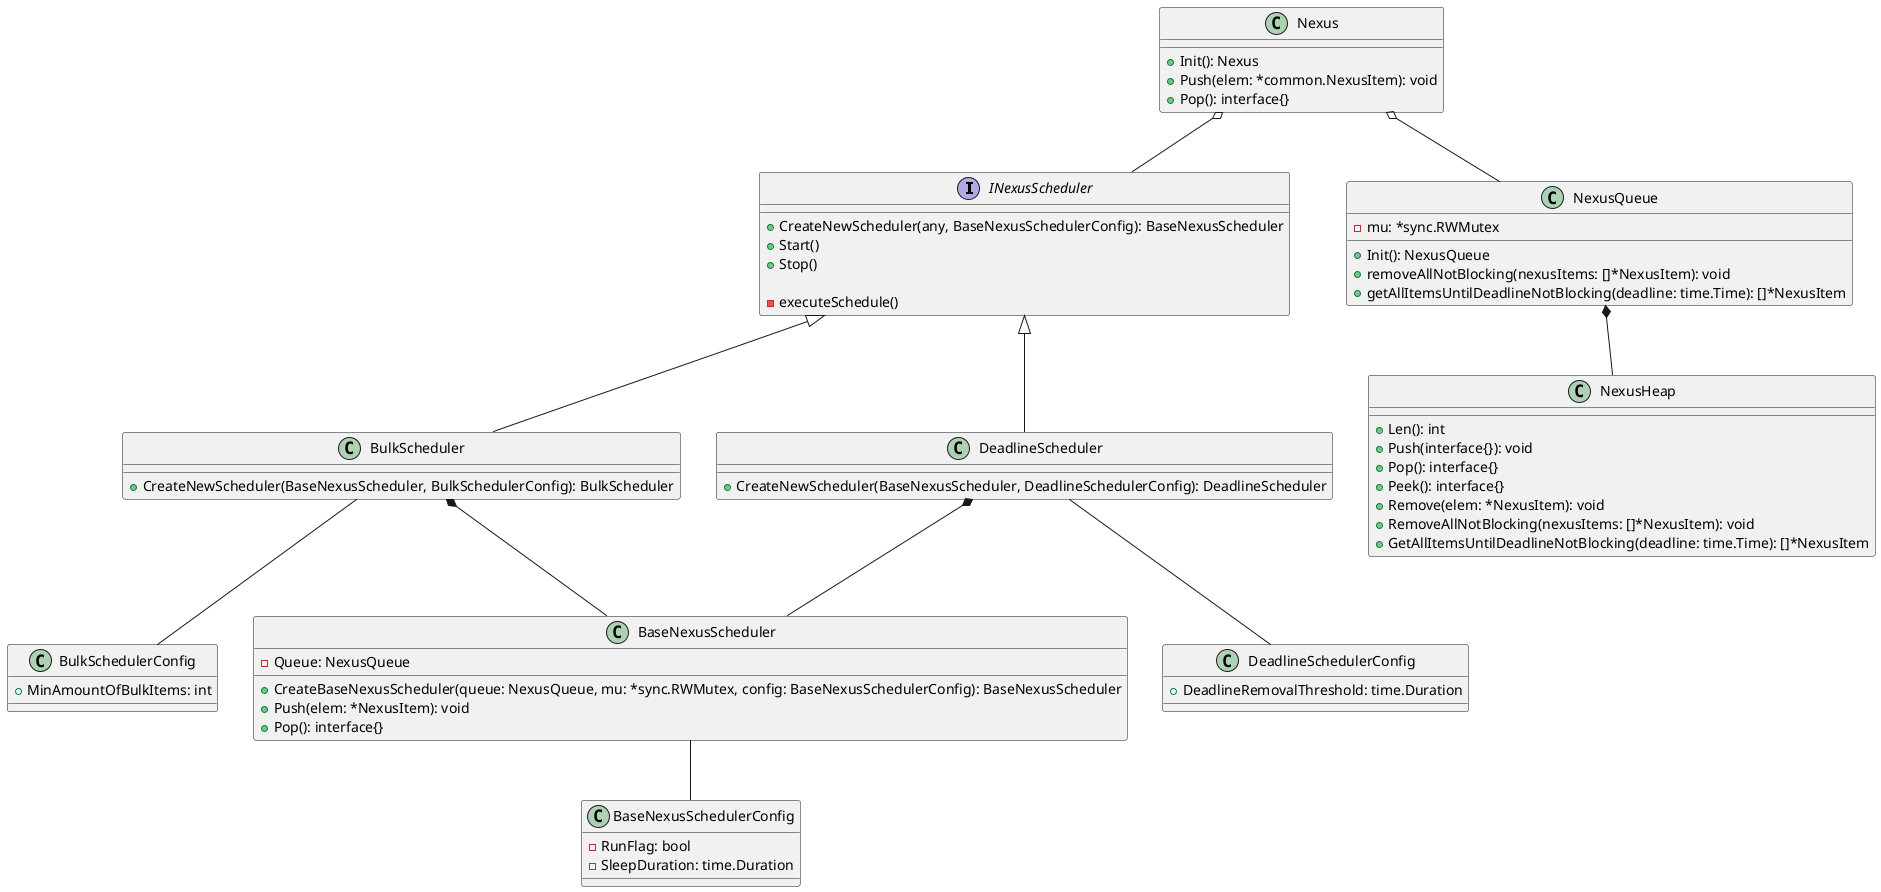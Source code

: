 @startuml
interface INexusScheduler {
        + CreateNewScheduler(any, BaseNexusSchedulerConfig): BaseNexusScheduler
        + Start()
        + Stop()

        - executeSchedule()
}

class BaseNexusScheduler {
    - Queue: NexusQueue

    + CreateBaseNexusScheduler(queue: NexusQueue, mu: *sync.RWMutex, config: BaseNexusSchedulerConfig): BaseNexusScheduler
    + Push(elem: *NexusItem): void
    + Pop(): interface{}
}

class BaseNexusSchedulerConfig {
    - RunFlag: bool
    - SleepDuration: time.Duration
}

BaseNexusScheduler -- BaseNexusSchedulerConfig

class BulkSchedulerConfig {
    + MinAmountOfBulkItems: int
}

class BulkScheduler {
    + CreateNewScheduler(BaseNexusScheduler, BulkSchedulerConfig): BulkScheduler
}

BulkScheduler *-- BaseNexusScheduler
BulkScheduler -- BulkSchedulerConfig

 class DeadlineSchedulerConfig {
        + DeadlineRemovalThreshold: time.Duration
 }

 class DeadlineScheduler {
     + CreateNewScheduler(BaseNexusScheduler, DeadlineSchedulerConfig): DeadlineScheduler
 }

DeadlineScheduler *-- BaseNexusScheduler
DeadlineScheduler -- DeadlineSchedulerConfig



class NexusQueue {
    - mu: *sync.RWMutex

    + Init(): NexusQueue
    + removeAllNotBlocking(nexusItems: []*NexusItem): void
    + getAllItemsUntilDeadlineNotBlocking(deadline: time.Time): []*NexusItem
}

class NexusHeap {
    + Len(): int
    + Push(interface{}): void
    + Pop(): interface{}
    + Peek(): interface{}
    + Remove(elem: *NexusItem): void
    + RemoveAllNotBlocking(nexusItems: []*NexusItem): void
    + GetAllItemsUntilDeadlineNotBlocking(deadline: time.Time): []*NexusItem
}

NexusQueue *-- NexusHeap

class Nexus {
    + Init(): Nexus
    + Push(elem: *common.NexusItem): void
    + Pop(): interface{}
}

Nexus o-- NexusQueue
Nexus o-- INexusScheduler
INexusScheduler <|-- BulkScheduler
INexusScheduler <|-- DeadlineScheduler

@enduml
